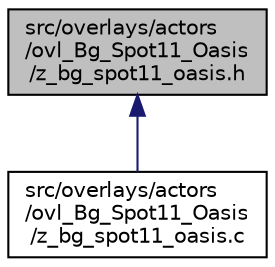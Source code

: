 digraph "src/overlays/actors/ovl_Bg_Spot11_Oasis/z_bg_spot11_oasis.h"
{
 // LATEX_PDF_SIZE
  edge [fontname="Helvetica",fontsize="10",labelfontname="Helvetica",labelfontsize="10"];
  node [fontname="Helvetica",fontsize="10",shape=record];
  Node1 [label="src/overlays/actors\l/ovl_Bg_Spot11_Oasis\l/z_bg_spot11_oasis.h",height=0.2,width=0.4,color="black", fillcolor="grey75", style="filled", fontcolor="black",tooltip=" "];
  Node1 -> Node2 [dir="back",color="midnightblue",fontsize="10",style="solid",fontname="Helvetica"];
  Node2 [label="src/overlays/actors\l/ovl_Bg_Spot11_Oasis\l/z_bg_spot11_oasis.c",height=0.2,width=0.4,color="black", fillcolor="white", style="filled",URL="$de/dff/z__bg__spot11__oasis_8c.html",tooltip=" "];
}
